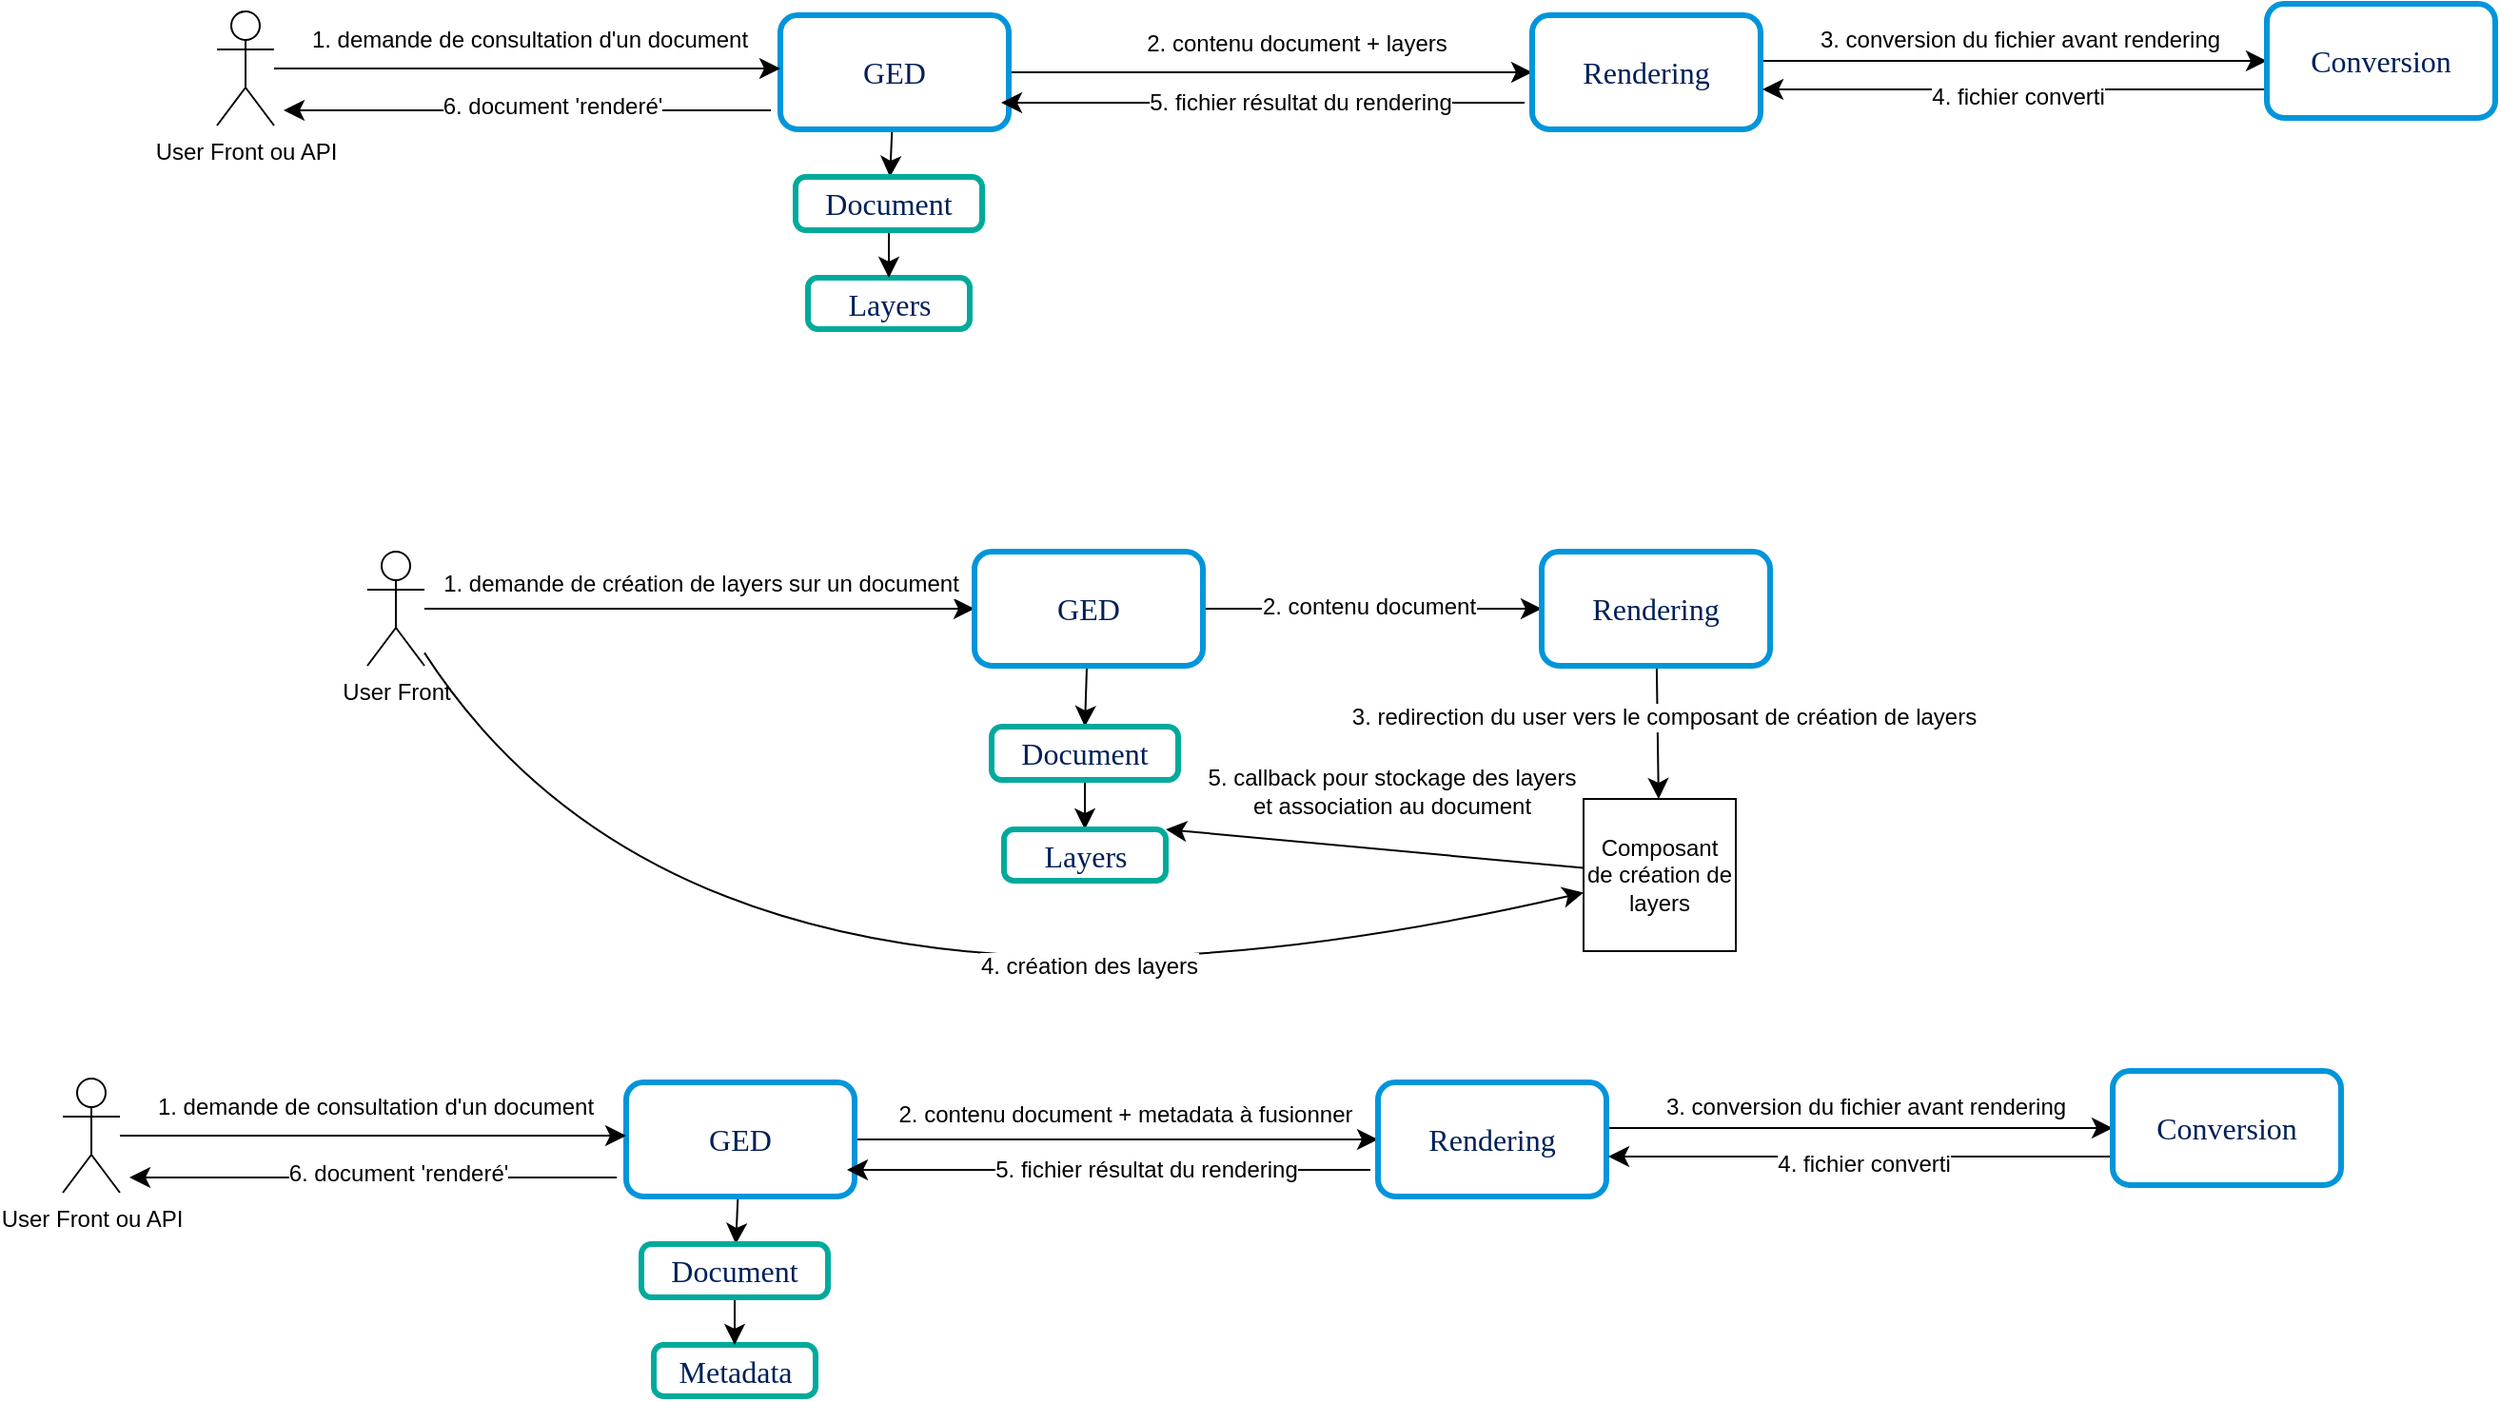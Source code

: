<mxfile version="24.4.2" type="github">
  <diagram name="Page-1" id="-L_Kd-gQ1Boo9oC2KMwt">
    <mxGraphModel dx="2234" dy="1204" grid="0" gridSize="10" guides="1" tooltips="1" connect="1" arrows="1" fold="1" page="0" pageScale="1" pageWidth="827" pageHeight="1169" math="0" shadow="0">
      <root>
        <mxCell id="0" />
        <mxCell id="1" parent="0" />
        <mxCell id="syPSRg7hcK4n7eOFeN7U-6" style="edgeStyle=none;curved=1;rounded=0;orthogonalLoop=1;jettySize=auto;html=1;fontSize=12;startSize=8;endSize=8;" edge="1" parent="1" source="syPSRg7hcK4n7eOFeN7U-1" target="syPSRg7hcK4n7eOFeN7U-4">
          <mxGeometry relative="1" as="geometry" />
        </mxCell>
        <mxCell id="syPSRg7hcK4n7eOFeN7U-11" style="edgeStyle=none;curved=1;rounded=0;orthogonalLoop=1;jettySize=auto;html=1;fontSize=12;startSize=8;endSize=8;" edge="1" parent="1" source="syPSRg7hcK4n7eOFeN7U-1" target="syPSRg7hcK4n7eOFeN7U-10">
          <mxGeometry relative="1" as="geometry" />
        </mxCell>
        <mxCell id="syPSRg7hcK4n7eOFeN7U-12" value="2. contenu document + layers" style="edgeLabel;html=1;align=center;verticalAlign=middle;resizable=0;points=[];fontSize=12;" vertex="1" connectable="0" parent="syPSRg7hcK4n7eOFeN7U-11">
          <mxGeometry x="0.194" y="-3" relative="1" as="geometry">
            <mxPoint x="-13" y="-18" as="offset" />
          </mxGeometry>
        </mxCell>
        <mxCell id="syPSRg7hcK4n7eOFeN7U-19" style="edgeStyle=none;curved=1;rounded=0;orthogonalLoop=1;jettySize=auto;html=1;fontSize=12;startSize=8;endSize=8;" edge="1" parent="1">
          <mxGeometry relative="1" as="geometry">
            <mxPoint x="-176" y="1" as="sourcePoint" />
            <mxPoint x="-432" y="1" as="targetPoint" />
          </mxGeometry>
        </mxCell>
        <mxCell id="syPSRg7hcK4n7eOFeN7U-20" value="6. document &#39;renderé&#39;" style="edgeLabel;html=1;align=center;verticalAlign=middle;resizable=0;points=[];fontSize=12;" vertex="1" connectable="0" parent="syPSRg7hcK4n7eOFeN7U-19">
          <mxGeometry x="-0.299" y="3" relative="1" as="geometry">
            <mxPoint x="-26" y="-5" as="offset" />
          </mxGeometry>
        </mxCell>
        <mxCell id="syPSRg7hcK4n7eOFeN7U-1" value="GED" style="rounded=1;whiteSpace=wrap;html=1;strokeColor=#0095db;strokeWidth=3;arcSize=15;fontFamily=Poppins;fontSource=https%3A%2F%2Ffonts.googleapis.com%2Fcss%3Ffamily%3DPoppins;fontSize=16;fontColor=#002058;fontStyle=0" vertex="1" parent="1">
          <mxGeometry x="-171" y="-49" width="120" height="60" as="geometry" />
        </mxCell>
        <mxCell id="syPSRg7hcK4n7eOFeN7U-2" value="Layers" style="rounded=1;whiteSpace=wrap;html=1;strokeColor=#00AA9B;strokeWidth=3;arcSize=19;fontFamily=Poppins;fontSource=https%3A%2F%2Ffonts.googleapis.com%2Fcss%3Ffamily%3DPoppins;fontSize=16;fontColor=#002058;fontStyle=0;labelBackgroundColor=none;labelBorderColor=none;" vertex="1" parent="1">
          <mxGeometry x="-156.5" y="89" width="85" height="27" as="geometry" />
        </mxCell>
        <mxCell id="syPSRg7hcK4n7eOFeN7U-5" style="edgeStyle=none;curved=1;rounded=0;orthogonalLoop=1;jettySize=auto;html=1;fontSize=12;startSize=8;endSize=8;" edge="1" parent="1" source="syPSRg7hcK4n7eOFeN7U-4" target="syPSRg7hcK4n7eOFeN7U-2">
          <mxGeometry relative="1" as="geometry" />
        </mxCell>
        <mxCell id="syPSRg7hcK4n7eOFeN7U-4" value="Document" style="rounded=1;whiteSpace=wrap;html=1;strokeColor=#00AA9B;strokeWidth=3;arcSize=19;fontFamily=Poppins;fontSource=https%3A%2F%2Ffonts.googleapis.com%2Fcss%3Ffamily%3DPoppins;fontSize=16;fontColor=#002058;fontStyle=0;labelBackgroundColor=none;labelBorderColor=none;" vertex="1" parent="1">
          <mxGeometry x="-163" y="36" width="98" height="28" as="geometry" />
        </mxCell>
        <mxCell id="syPSRg7hcK4n7eOFeN7U-17" style="edgeStyle=none;curved=1;rounded=0;orthogonalLoop=1;jettySize=auto;html=1;fontSize=12;startSize=8;endSize=8;" edge="1" parent="1" source="syPSRg7hcK4n7eOFeN7U-28">
          <mxGeometry relative="1" as="geometry">
            <mxPoint x="-368" y="-24" as="sourcePoint" />
            <mxPoint x="-171" y="-21" as="targetPoint" />
          </mxGeometry>
        </mxCell>
        <mxCell id="syPSRg7hcK4n7eOFeN7U-18" value="1. demande de consultation d&#39;un document" style="edgeLabel;html=1;align=center;verticalAlign=middle;resizable=0;points=[];fontSize=12;" vertex="1" connectable="0" parent="syPSRg7hcK4n7eOFeN7U-17">
          <mxGeometry x="0.574" y="-2" relative="1" as="geometry">
            <mxPoint x="-76" y="-17" as="offset" />
          </mxGeometry>
        </mxCell>
        <mxCell id="syPSRg7hcK4n7eOFeN7U-29" style="edgeStyle=none;curved=1;rounded=0;orthogonalLoop=1;jettySize=auto;html=1;fontSize=12;startSize=8;endSize=8;" edge="1" parent="1" source="syPSRg7hcK4n7eOFeN7U-7" target="syPSRg7hcK4n7eOFeN7U-27">
          <mxGeometry relative="1" as="geometry" />
        </mxCell>
        <mxCell id="syPSRg7hcK4n7eOFeN7U-30" value="1. demande de création de layers sur un document" style="edgeLabel;html=1;align=center;verticalAlign=middle;resizable=0;points=[];fontSize=12;" vertex="1" connectable="0" parent="syPSRg7hcK4n7eOFeN7U-29">
          <mxGeometry x="0.243" y="-5" relative="1" as="geometry">
            <mxPoint x="-35" y="-18" as="offset" />
          </mxGeometry>
        </mxCell>
        <mxCell id="syPSRg7hcK4n7eOFeN7U-38" style="edgeStyle=none;curved=1;rounded=0;orthogonalLoop=1;jettySize=auto;html=1;fontSize=12;startSize=8;endSize=8;" edge="1" parent="1" source="syPSRg7hcK4n7eOFeN7U-7" target="syPSRg7hcK4n7eOFeN7U-36">
          <mxGeometry relative="1" as="geometry">
            <Array as="points">
              <mxPoint x="-208" y="518" />
            </Array>
          </mxGeometry>
        </mxCell>
        <mxCell id="syPSRg7hcK4n7eOFeN7U-39" value="4. création des layers" style="edgeLabel;html=1;align=center;verticalAlign=middle;resizable=0;points=[];fontSize=12;" vertex="1" connectable="0" parent="syPSRg7hcK4n7eOFeN7U-38">
          <mxGeometry x="0.06" y="52" relative="1" as="geometry">
            <mxPoint x="94" y="10" as="offset" />
          </mxGeometry>
        </mxCell>
        <mxCell id="syPSRg7hcK4n7eOFeN7U-7" value="User Front" style="shape=umlActor;verticalLabelPosition=bottom;verticalAlign=top;html=1;outlineConnect=0;" vertex="1" parent="1">
          <mxGeometry x="-388" y="233" width="30" height="60" as="geometry" />
        </mxCell>
        <mxCell id="syPSRg7hcK4n7eOFeN7U-13" style="edgeStyle=none;curved=1;rounded=0;orthogonalLoop=1;jettySize=auto;html=1;fontSize=12;startSize=8;endSize=8;" edge="1" parent="1">
          <mxGeometry relative="1" as="geometry">
            <mxPoint x="220" y="-3" as="sourcePoint" />
            <mxPoint x="-55" y="-3" as="targetPoint" />
          </mxGeometry>
        </mxCell>
        <mxCell id="syPSRg7hcK4n7eOFeN7U-14" value="5. fichier résultat du rendering" style="edgeLabel;html=1;align=center;verticalAlign=middle;resizable=0;points=[];fontSize=12;" vertex="1" connectable="0" parent="syPSRg7hcK4n7eOFeN7U-13">
          <mxGeometry x="-0.222" relative="1" as="geometry">
            <mxPoint x="-11" as="offset" />
          </mxGeometry>
        </mxCell>
        <mxCell id="syPSRg7hcK4n7eOFeN7U-22" style="edgeStyle=none;curved=1;rounded=0;orthogonalLoop=1;jettySize=auto;html=1;fontSize=12;startSize=8;endSize=8;entryX=0;entryY=0.5;entryDx=0;entryDy=0;" edge="1" parent="1" target="syPSRg7hcK4n7eOFeN7U-21">
          <mxGeometry relative="1" as="geometry">
            <mxPoint x="344" y="-25" as="sourcePoint" />
            <mxPoint x="450" y="-25" as="targetPoint" />
          </mxGeometry>
        </mxCell>
        <mxCell id="syPSRg7hcK4n7eOFeN7U-23" value="3. conversion du fichier avant rendering" style="edgeLabel;html=1;align=center;verticalAlign=middle;resizable=0;points=[];fontSize=12;" vertex="1" connectable="0" parent="syPSRg7hcK4n7eOFeN7U-22">
          <mxGeometry x="-0.151" y="-3" relative="1" as="geometry">
            <mxPoint x="23" y="-14" as="offset" />
          </mxGeometry>
        </mxCell>
        <mxCell id="syPSRg7hcK4n7eOFeN7U-10" value="Rendering" style="rounded=1;whiteSpace=wrap;html=1;strokeColor=#0095db;strokeWidth=3;arcSize=15;fontFamily=Poppins;fontSource=https%3A%2F%2Ffonts.googleapis.com%2Fcss%3Ffamily%3DPoppins;fontSize=16;fontColor=#002058;fontStyle=0" vertex="1" parent="1">
          <mxGeometry x="224" y="-49" width="120" height="60" as="geometry" />
        </mxCell>
        <mxCell id="syPSRg7hcK4n7eOFeN7U-25" style="edgeStyle=none;curved=1;rounded=0;orthogonalLoop=1;jettySize=auto;html=1;fontSize=12;startSize=8;endSize=8;exitX=0;exitY=0.75;exitDx=0;exitDy=0;" edge="1" parent="1" source="syPSRg7hcK4n7eOFeN7U-21">
          <mxGeometry relative="1" as="geometry">
            <mxPoint x="605" y="-12.997" as="sourcePoint" />
            <mxPoint x="345" y="-10" as="targetPoint" />
          </mxGeometry>
        </mxCell>
        <mxCell id="syPSRg7hcK4n7eOFeN7U-26" value="4. fichier converti" style="edgeLabel;html=1;align=center;verticalAlign=middle;resizable=0;points=[];fontSize=12;" vertex="1" connectable="0" parent="syPSRg7hcK4n7eOFeN7U-25">
          <mxGeometry x="-0.343" y="2" relative="1" as="geometry">
            <mxPoint x="-44" y="2" as="offset" />
          </mxGeometry>
        </mxCell>
        <mxCell id="syPSRg7hcK4n7eOFeN7U-21" value="Conversion" style="rounded=1;whiteSpace=wrap;html=1;strokeColor=#0095db;strokeWidth=3;arcSize=15;fontFamily=Poppins;fontSource=https%3A%2F%2Ffonts.googleapis.com%2Fcss%3Ffamily%3DPoppins;fontSize=16;fontColor=#002058;fontStyle=0" vertex="1" parent="1">
          <mxGeometry x="610" y="-55" width="120" height="60" as="geometry" />
        </mxCell>
        <mxCell id="syPSRg7hcK4n7eOFeN7U-33" style="edgeStyle=none;curved=1;rounded=0;orthogonalLoop=1;jettySize=auto;html=1;entryX=0.5;entryY=0;entryDx=0;entryDy=0;fontSize=12;startSize=8;endSize=8;" edge="1" parent="1" source="syPSRg7hcK4n7eOFeN7U-27" target="syPSRg7hcK4n7eOFeN7U-32">
          <mxGeometry relative="1" as="geometry" />
        </mxCell>
        <mxCell id="syPSRg7hcK4n7eOFeN7U-34" style="edgeStyle=none;curved=1;rounded=0;orthogonalLoop=1;jettySize=auto;html=1;fontSize=12;startSize=8;endSize=8;" edge="1" parent="1" source="syPSRg7hcK4n7eOFeN7U-27" target="syPSRg7hcK4n7eOFeN7U-31">
          <mxGeometry relative="1" as="geometry" />
        </mxCell>
        <mxCell id="syPSRg7hcK4n7eOFeN7U-35" value="2. contenu document" style="edgeLabel;html=1;align=center;verticalAlign=middle;resizable=0;points=[];fontSize=12;" vertex="1" connectable="0" parent="syPSRg7hcK4n7eOFeN7U-34">
          <mxGeometry x="-0.03" y="1" relative="1" as="geometry">
            <mxPoint as="offset" />
          </mxGeometry>
        </mxCell>
        <mxCell id="syPSRg7hcK4n7eOFeN7U-27" value="GED" style="rounded=1;whiteSpace=wrap;html=1;strokeColor=#0095db;strokeWidth=3;arcSize=15;fontFamily=Poppins;fontSource=https%3A%2F%2Ffonts.googleapis.com%2Fcss%3Ffamily%3DPoppins;fontSize=16;fontColor=#002058;fontStyle=0" vertex="1" parent="1">
          <mxGeometry x="-69" y="233" width="120" height="60" as="geometry" />
        </mxCell>
        <mxCell id="syPSRg7hcK4n7eOFeN7U-28" value="User Front ou API" style="shape=umlActor;verticalLabelPosition=bottom;verticalAlign=top;html=1;outlineConnect=0;" vertex="1" parent="1">
          <mxGeometry x="-467" y="-51" width="30" height="60" as="geometry" />
        </mxCell>
        <mxCell id="syPSRg7hcK4n7eOFeN7U-37" style="edgeStyle=none;curved=1;rounded=0;orthogonalLoop=1;jettySize=auto;html=1;fontSize=12;startSize=8;endSize=8;" edge="1" parent="1" source="syPSRg7hcK4n7eOFeN7U-31" target="syPSRg7hcK4n7eOFeN7U-36">
          <mxGeometry relative="1" as="geometry" />
        </mxCell>
        <mxCell id="syPSRg7hcK4n7eOFeN7U-45" value="3. redirection du user vers le composant de création de layers" style="edgeLabel;html=1;align=center;verticalAlign=middle;resizable=0;points=[];fontSize=12;" vertex="1" connectable="0" parent="syPSRg7hcK4n7eOFeN7U-37">
          <mxGeometry x="-0.227" y="3" relative="1" as="geometry">
            <mxPoint as="offset" />
          </mxGeometry>
        </mxCell>
        <mxCell id="syPSRg7hcK4n7eOFeN7U-31" value="Rendering" style="rounded=1;whiteSpace=wrap;html=1;strokeColor=#0095db;strokeWidth=3;arcSize=15;fontFamily=Poppins;fontSource=https%3A%2F%2Ffonts.googleapis.com%2Fcss%3Ffamily%3DPoppins;fontSize=16;fontColor=#002058;fontStyle=0" vertex="1" parent="1">
          <mxGeometry x="229" y="233" width="120" height="60" as="geometry" />
        </mxCell>
        <mxCell id="syPSRg7hcK4n7eOFeN7U-43" style="edgeStyle=none;curved=1;rounded=0;orthogonalLoop=1;jettySize=auto;html=1;fontSize=12;startSize=8;endSize=8;" edge="1" parent="1" source="syPSRg7hcK4n7eOFeN7U-32" target="syPSRg7hcK4n7eOFeN7U-42">
          <mxGeometry relative="1" as="geometry" />
        </mxCell>
        <mxCell id="syPSRg7hcK4n7eOFeN7U-32" value="Document" style="rounded=1;whiteSpace=wrap;html=1;strokeColor=#00AA9B;strokeWidth=3;arcSize=19;fontFamily=Poppins;fontSource=https%3A%2F%2Ffonts.googleapis.com%2Fcss%3Ffamily%3DPoppins;fontSize=16;fontColor=#002058;fontStyle=0;labelBackgroundColor=none;labelBorderColor=none;" vertex="1" parent="1">
          <mxGeometry x="-60" y="325" width="98" height="28" as="geometry" />
        </mxCell>
        <mxCell id="syPSRg7hcK4n7eOFeN7U-41" style="edgeStyle=none;curved=1;rounded=0;orthogonalLoop=1;jettySize=auto;html=1;fontSize=12;startSize=8;endSize=8;entryX=1;entryY=0;entryDx=0;entryDy=0;" edge="1" parent="1" source="syPSRg7hcK4n7eOFeN7U-36" target="syPSRg7hcK4n7eOFeN7U-42">
          <mxGeometry relative="1" as="geometry">
            <mxPoint x="111" y="376.818" as="targetPoint" />
          </mxGeometry>
        </mxCell>
        <mxCell id="syPSRg7hcK4n7eOFeN7U-44" value="5. callback pour stockage des layers&lt;br&gt; et association au document" style="edgeLabel;html=1;align=center;verticalAlign=middle;resizable=0;points=[];fontSize=12;" vertex="1" connectable="0" parent="syPSRg7hcK4n7eOFeN7U-41">
          <mxGeometry x="-0.235" relative="1" as="geometry">
            <mxPoint x="-17" y="-33" as="offset" />
          </mxGeometry>
        </mxCell>
        <mxCell id="syPSRg7hcK4n7eOFeN7U-36" value="Composant de création de layers" style="whiteSpace=wrap;html=1;aspect=fixed;" vertex="1" parent="1">
          <mxGeometry x="251" y="363" width="80" height="80" as="geometry" />
        </mxCell>
        <mxCell id="syPSRg7hcK4n7eOFeN7U-42" value="Layers" style="rounded=1;whiteSpace=wrap;html=1;strokeColor=#00AA9B;strokeWidth=3;arcSize=19;fontFamily=Poppins;fontSource=https%3A%2F%2Ffonts.googleapis.com%2Fcss%3Ffamily%3DPoppins;fontSize=16;fontColor=#002058;fontStyle=0;labelBackgroundColor=none;labelBorderColor=none;" vertex="1" parent="1">
          <mxGeometry x="-53.5" y="379" width="85" height="27" as="geometry" />
        </mxCell>
        <mxCell id="syPSRg7hcK4n7eOFeN7U-48" style="edgeStyle=none;curved=1;rounded=0;orthogonalLoop=1;jettySize=auto;html=1;fontSize=12;startSize=8;endSize=8;" edge="1" parent="1" source="syPSRg7hcK4n7eOFeN7U-53" target="syPSRg7hcK4n7eOFeN7U-56">
          <mxGeometry relative="1" as="geometry" />
        </mxCell>
        <mxCell id="syPSRg7hcK4n7eOFeN7U-49" style="edgeStyle=none;curved=1;rounded=0;orthogonalLoop=1;jettySize=auto;html=1;fontSize=12;startSize=8;endSize=8;" edge="1" parent="1" source="syPSRg7hcK4n7eOFeN7U-53" target="syPSRg7hcK4n7eOFeN7U-63">
          <mxGeometry relative="1" as="geometry" />
        </mxCell>
        <mxCell id="syPSRg7hcK4n7eOFeN7U-50" value="2. contenu document + metadata à fusionner" style="edgeLabel;html=1;align=center;verticalAlign=middle;resizable=0;points=[];fontSize=12;" vertex="1" connectable="0" parent="syPSRg7hcK4n7eOFeN7U-49">
          <mxGeometry x="0.194" y="-3" relative="1" as="geometry">
            <mxPoint x="-22" y="-16" as="offset" />
          </mxGeometry>
        </mxCell>
        <mxCell id="syPSRg7hcK4n7eOFeN7U-51" style="edgeStyle=none;curved=1;rounded=0;orthogonalLoop=1;jettySize=auto;html=1;fontSize=12;startSize=8;endSize=8;" edge="1" parent="1">
          <mxGeometry relative="1" as="geometry">
            <mxPoint x="-257" y="562" as="sourcePoint" />
            <mxPoint x="-513" y="562" as="targetPoint" />
          </mxGeometry>
        </mxCell>
        <mxCell id="syPSRg7hcK4n7eOFeN7U-52" value="6. document &#39;renderé&#39;" style="edgeLabel;html=1;align=center;verticalAlign=middle;resizable=0;points=[];fontSize=12;" vertex="1" connectable="0" parent="syPSRg7hcK4n7eOFeN7U-51">
          <mxGeometry x="-0.299" y="3" relative="1" as="geometry">
            <mxPoint x="-26" y="-5" as="offset" />
          </mxGeometry>
        </mxCell>
        <mxCell id="syPSRg7hcK4n7eOFeN7U-53" value="GED" style="rounded=1;whiteSpace=wrap;html=1;strokeColor=#0095db;strokeWidth=3;arcSize=15;fontFamily=Poppins;fontSource=https%3A%2F%2Ffonts.googleapis.com%2Fcss%3Ffamily%3DPoppins;fontSize=16;fontColor=#002058;fontStyle=0" vertex="1" parent="1">
          <mxGeometry x="-252" y="512" width="120" height="60" as="geometry" />
        </mxCell>
        <mxCell id="syPSRg7hcK4n7eOFeN7U-54" value="Metadata" style="rounded=1;whiteSpace=wrap;html=1;strokeColor=#00AA9B;strokeWidth=3;arcSize=19;fontFamily=Poppins;fontSource=https%3A%2F%2Ffonts.googleapis.com%2Fcss%3Ffamily%3DPoppins;fontSize=16;fontColor=#002058;fontStyle=0;labelBackgroundColor=none;labelBorderColor=none;" vertex="1" parent="1">
          <mxGeometry x="-237.5" y="650" width="85" height="27" as="geometry" />
        </mxCell>
        <mxCell id="syPSRg7hcK4n7eOFeN7U-55" style="edgeStyle=none;curved=1;rounded=0;orthogonalLoop=1;jettySize=auto;html=1;fontSize=12;startSize=8;endSize=8;" edge="1" parent="1" source="syPSRg7hcK4n7eOFeN7U-56" target="syPSRg7hcK4n7eOFeN7U-54">
          <mxGeometry relative="1" as="geometry" />
        </mxCell>
        <mxCell id="syPSRg7hcK4n7eOFeN7U-56" value="Document" style="rounded=1;whiteSpace=wrap;html=1;strokeColor=#00AA9B;strokeWidth=3;arcSize=19;fontFamily=Poppins;fontSource=https%3A%2F%2Ffonts.googleapis.com%2Fcss%3Ffamily%3DPoppins;fontSize=16;fontColor=#002058;fontStyle=0;labelBackgroundColor=none;labelBorderColor=none;" vertex="1" parent="1">
          <mxGeometry x="-244" y="597" width="98" height="28" as="geometry" />
        </mxCell>
        <mxCell id="syPSRg7hcK4n7eOFeN7U-57" style="edgeStyle=none;curved=1;rounded=0;orthogonalLoop=1;jettySize=auto;html=1;fontSize=12;startSize=8;endSize=8;" edge="1" parent="1" source="syPSRg7hcK4n7eOFeN7U-67">
          <mxGeometry relative="1" as="geometry">
            <mxPoint x="-449" y="537" as="sourcePoint" />
            <mxPoint x="-252" y="540" as="targetPoint" />
          </mxGeometry>
        </mxCell>
        <mxCell id="syPSRg7hcK4n7eOFeN7U-58" value="1. demande de consultation d&#39;un document" style="edgeLabel;html=1;align=center;verticalAlign=middle;resizable=0;points=[];fontSize=12;" vertex="1" connectable="0" parent="syPSRg7hcK4n7eOFeN7U-57">
          <mxGeometry x="0.574" y="-2" relative="1" as="geometry">
            <mxPoint x="-76" y="-17" as="offset" />
          </mxGeometry>
        </mxCell>
        <mxCell id="syPSRg7hcK4n7eOFeN7U-59" style="edgeStyle=none;curved=1;rounded=0;orthogonalLoop=1;jettySize=auto;html=1;fontSize=12;startSize=8;endSize=8;" edge="1" parent="1">
          <mxGeometry relative="1" as="geometry">
            <mxPoint x="139" y="558" as="sourcePoint" />
            <mxPoint x="-136" y="558" as="targetPoint" />
          </mxGeometry>
        </mxCell>
        <mxCell id="syPSRg7hcK4n7eOFeN7U-60" value="5. fichier résultat du rendering" style="edgeLabel;html=1;align=center;verticalAlign=middle;resizable=0;points=[];fontSize=12;" vertex="1" connectable="0" parent="syPSRg7hcK4n7eOFeN7U-59">
          <mxGeometry x="-0.222" relative="1" as="geometry">
            <mxPoint x="-11" as="offset" />
          </mxGeometry>
        </mxCell>
        <mxCell id="syPSRg7hcK4n7eOFeN7U-61" style="edgeStyle=none;curved=1;rounded=0;orthogonalLoop=1;jettySize=auto;html=1;fontSize=12;startSize=8;endSize=8;entryX=0;entryY=0.5;entryDx=0;entryDy=0;" edge="1" parent="1" target="syPSRg7hcK4n7eOFeN7U-66">
          <mxGeometry relative="1" as="geometry">
            <mxPoint x="263" y="536" as="sourcePoint" />
            <mxPoint x="369" y="536" as="targetPoint" />
          </mxGeometry>
        </mxCell>
        <mxCell id="syPSRg7hcK4n7eOFeN7U-62" value="3. conversion du fichier avant rendering" style="edgeLabel;html=1;align=center;verticalAlign=middle;resizable=0;points=[];fontSize=12;" vertex="1" connectable="0" parent="syPSRg7hcK4n7eOFeN7U-61">
          <mxGeometry x="-0.151" y="-3" relative="1" as="geometry">
            <mxPoint x="23" y="-14" as="offset" />
          </mxGeometry>
        </mxCell>
        <mxCell id="syPSRg7hcK4n7eOFeN7U-63" value="Rendering" style="rounded=1;whiteSpace=wrap;html=1;strokeColor=#0095db;strokeWidth=3;arcSize=15;fontFamily=Poppins;fontSource=https%3A%2F%2Ffonts.googleapis.com%2Fcss%3Ffamily%3DPoppins;fontSize=16;fontColor=#002058;fontStyle=0" vertex="1" parent="1">
          <mxGeometry x="143" y="512" width="120" height="60" as="geometry" />
        </mxCell>
        <mxCell id="syPSRg7hcK4n7eOFeN7U-64" style="edgeStyle=none;curved=1;rounded=0;orthogonalLoop=1;jettySize=auto;html=1;fontSize=12;startSize=8;endSize=8;exitX=0;exitY=0.75;exitDx=0;exitDy=0;" edge="1" parent="1" source="syPSRg7hcK4n7eOFeN7U-66">
          <mxGeometry relative="1" as="geometry">
            <mxPoint x="524" y="548.003" as="sourcePoint" />
            <mxPoint x="264" y="551" as="targetPoint" />
          </mxGeometry>
        </mxCell>
        <mxCell id="syPSRg7hcK4n7eOFeN7U-65" value="4. fichier converti" style="edgeLabel;html=1;align=center;verticalAlign=middle;resizable=0;points=[];fontSize=12;" vertex="1" connectable="0" parent="syPSRg7hcK4n7eOFeN7U-64">
          <mxGeometry x="-0.343" y="2" relative="1" as="geometry">
            <mxPoint x="-44" y="2" as="offset" />
          </mxGeometry>
        </mxCell>
        <mxCell id="syPSRg7hcK4n7eOFeN7U-66" value="Conversion" style="rounded=1;whiteSpace=wrap;html=1;strokeColor=#0095db;strokeWidth=3;arcSize=15;fontFamily=Poppins;fontSource=https%3A%2F%2Ffonts.googleapis.com%2Fcss%3Ffamily%3DPoppins;fontSize=16;fontColor=#002058;fontStyle=0" vertex="1" parent="1">
          <mxGeometry x="529" y="506" width="120" height="60" as="geometry" />
        </mxCell>
        <mxCell id="syPSRg7hcK4n7eOFeN7U-67" value="User Front ou API" style="shape=umlActor;verticalLabelPosition=bottom;verticalAlign=top;html=1;outlineConnect=0;" vertex="1" parent="1">
          <mxGeometry x="-548" y="510" width="30" height="60" as="geometry" />
        </mxCell>
      </root>
    </mxGraphModel>
  </diagram>
</mxfile>
